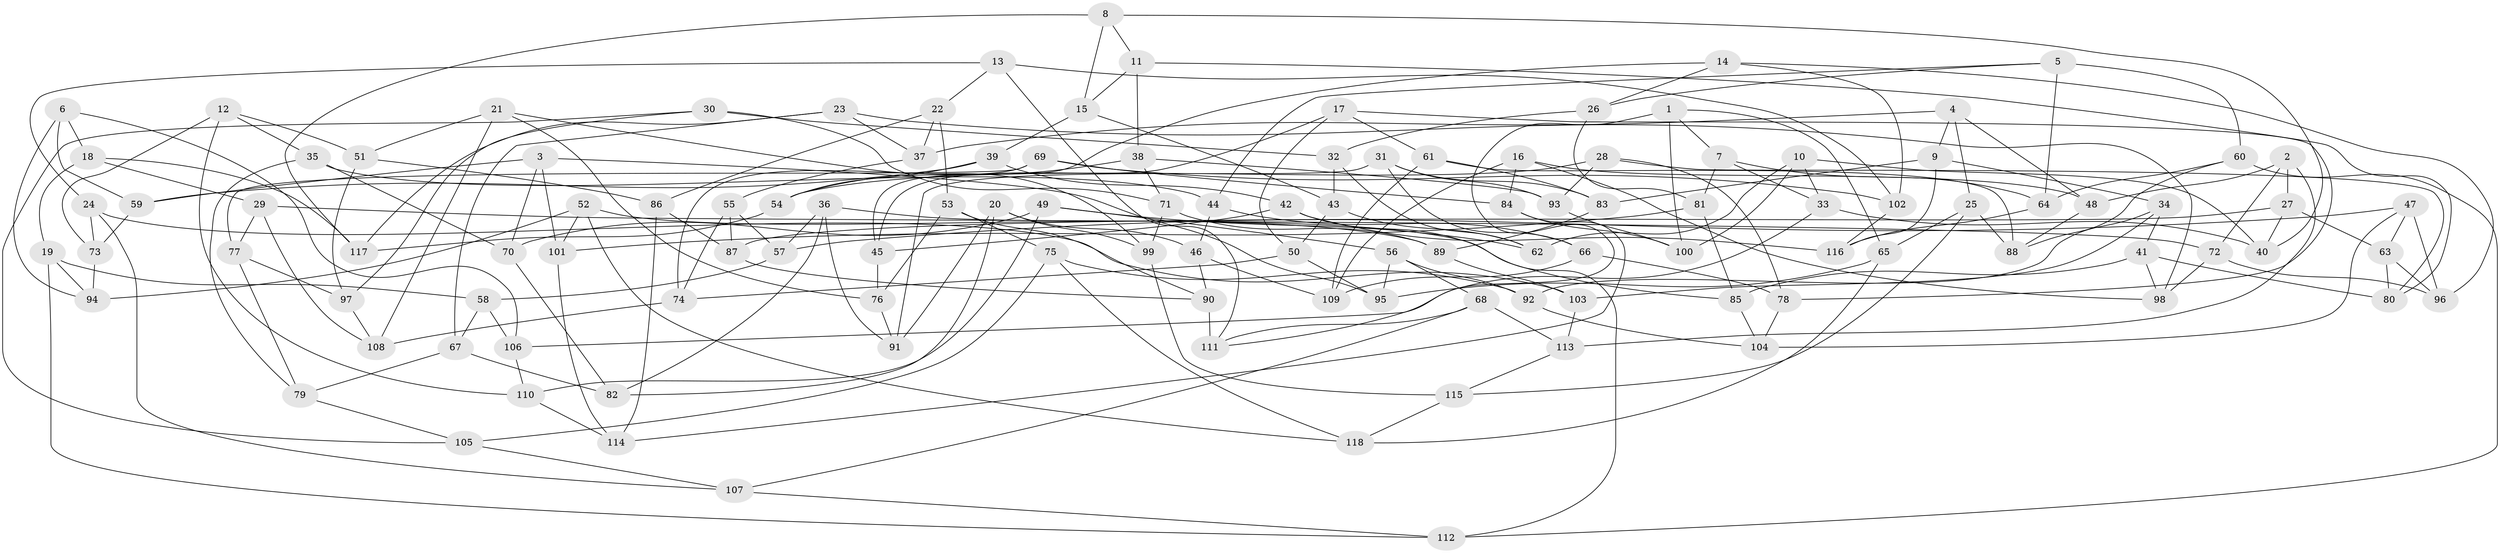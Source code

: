 // Generated by graph-tools (version 1.1) at 2025/11/02/27/25 16:11:47]
// undirected, 118 vertices, 236 edges
graph export_dot {
graph [start="1"]
  node [color=gray90,style=filled];
  1;
  2;
  3;
  4;
  5;
  6;
  7;
  8;
  9;
  10;
  11;
  12;
  13;
  14;
  15;
  16;
  17;
  18;
  19;
  20;
  21;
  22;
  23;
  24;
  25;
  26;
  27;
  28;
  29;
  30;
  31;
  32;
  33;
  34;
  35;
  36;
  37;
  38;
  39;
  40;
  41;
  42;
  43;
  44;
  45;
  46;
  47;
  48;
  49;
  50;
  51;
  52;
  53;
  54;
  55;
  56;
  57;
  58;
  59;
  60;
  61;
  62;
  63;
  64;
  65;
  66;
  67;
  68;
  69;
  70;
  71;
  72;
  73;
  74;
  75;
  76;
  77;
  78;
  79;
  80;
  81;
  82;
  83;
  84;
  85;
  86;
  87;
  88;
  89;
  90;
  91;
  92;
  93;
  94;
  95;
  96;
  97;
  98;
  99;
  100;
  101;
  102;
  103;
  104;
  105;
  106;
  107;
  108;
  109;
  110;
  111;
  112;
  113;
  114;
  115;
  116;
  117;
  118;
  1 -- 111;
  1 -- 65;
  1 -- 100;
  1 -- 7;
  2 -- 48;
  2 -- 27;
  2 -- 72;
  2 -- 113;
  3 -- 95;
  3 -- 70;
  3 -- 101;
  3 -- 59;
  4 -- 25;
  4 -- 9;
  4 -- 37;
  4 -- 48;
  5 -- 44;
  5 -- 64;
  5 -- 26;
  5 -- 60;
  6 -- 106;
  6 -- 94;
  6 -- 18;
  6 -- 59;
  7 -- 64;
  7 -- 81;
  7 -- 33;
  8 -- 40;
  8 -- 15;
  8 -- 117;
  8 -- 11;
  9 -- 83;
  9 -- 116;
  9 -- 34;
  10 -- 33;
  10 -- 40;
  10 -- 100;
  10 -- 62;
  11 -- 80;
  11 -- 38;
  11 -- 15;
  12 -- 51;
  12 -- 73;
  12 -- 35;
  12 -- 110;
  13 -- 22;
  13 -- 24;
  13 -- 111;
  13 -- 102;
  14 -- 45;
  14 -- 26;
  14 -- 96;
  14 -- 102;
  15 -- 43;
  15 -- 39;
  16 -- 98;
  16 -- 48;
  16 -- 109;
  16 -- 84;
  17 -- 61;
  17 -- 50;
  17 -- 78;
  17 -- 45;
  18 -- 19;
  18 -- 29;
  18 -- 117;
  19 -- 112;
  19 -- 58;
  19 -- 94;
  20 -- 91;
  20 -- 46;
  20 -- 99;
  20 -- 82;
  21 -- 108;
  21 -- 51;
  21 -- 76;
  21 -- 99;
  22 -- 86;
  22 -- 37;
  22 -- 53;
  23 -- 117;
  23 -- 98;
  23 -- 37;
  23 -- 67;
  24 -- 107;
  24 -- 103;
  24 -- 73;
  25 -- 115;
  25 -- 88;
  25 -- 65;
  26 -- 81;
  26 -- 32;
  27 -- 63;
  27 -- 40;
  27 -- 87;
  28 -- 80;
  28 -- 54;
  28 -- 93;
  28 -- 78;
  29 -- 77;
  29 -- 72;
  29 -- 108;
  30 -- 32;
  30 -- 105;
  30 -- 97;
  30 -- 71;
  31 -- 66;
  31 -- 83;
  31 -- 91;
  31 -- 93;
  32 -- 43;
  32 -- 62;
  33 -- 106;
  33 -- 40;
  34 -- 103;
  34 -- 41;
  34 -- 92;
  35 -- 79;
  35 -- 70;
  35 -- 44;
  36 -- 91;
  36 -- 57;
  36 -- 82;
  36 -- 85;
  37 -- 55;
  38 -- 71;
  38 -- 54;
  38 -- 93;
  39 -- 42;
  39 -- 54;
  39 -- 59;
  41 -- 80;
  41 -- 85;
  41 -- 98;
  42 -- 112;
  42 -- 45;
  42 -- 116;
  43 -- 62;
  43 -- 50;
  44 -- 66;
  44 -- 46;
  45 -- 76;
  46 -- 90;
  46 -- 109;
  47 -- 104;
  47 -- 57;
  47 -- 96;
  47 -- 63;
  48 -- 88;
  49 -- 62;
  49 -- 110;
  49 -- 70;
  49 -- 56;
  50 -- 74;
  50 -- 95;
  51 -- 97;
  51 -- 86;
  52 -- 101;
  52 -- 118;
  52 -- 89;
  52 -- 94;
  53 -- 76;
  53 -- 75;
  53 -- 90;
  54 -- 117;
  55 -- 57;
  55 -- 74;
  55 -- 87;
  56 -- 95;
  56 -- 68;
  56 -- 92;
  57 -- 58;
  58 -- 67;
  58 -- 106;
  59 -- 73;
  60 -- 112;
  60 -- 64;
  60 -- 88;
  61 -- 109;
  61 -- 83;
  61 -- 88;
  63 -- 96;
  63 -- 80;
  64 -- 116;
  65 -- 95;
  65 -- 118;
  66 -- 109;
  66 -- 78;
  67 -- 79;
  67 -- 82;
  68 -- 107;
  68 -- 113;
  68 -- 111;
  69 -- 77;
  69 -- 84;
  69 -- 74;
  69 -- 102;
  70 -- 82;
  71 -- 89;
  71 -- 99;
  72 -- 98;
  72 -- 96;
  73 -- 94;
  74 -- 108;
  75 -- 105;
  75 -- 92;
  75 -- 118;
  76 -- 91;
  77 -- 79;
  77 -- 97;
  78 -- 104;
  79 -- 105;
  81 -- 85;
  81 -- 101;
  83 -- 89;
  84 -- 100;
  84 -- 114;
  85 -- 104;
  86 -- 87;
  86 -- 114;
  87 -- 90;
  89 -- 103;
  90 -- 111;
  92 -- 104;
  93 -- 100;
  97 -- 108;
  99 -- 115;
  101 -- 114;
  102 -- 116;
  103 -- 113;
  105 -- 107;
  106 -- 110;
  107 -- 112;
  110 -- 114;
  113 -- 115;
  115 -- 118;
}
